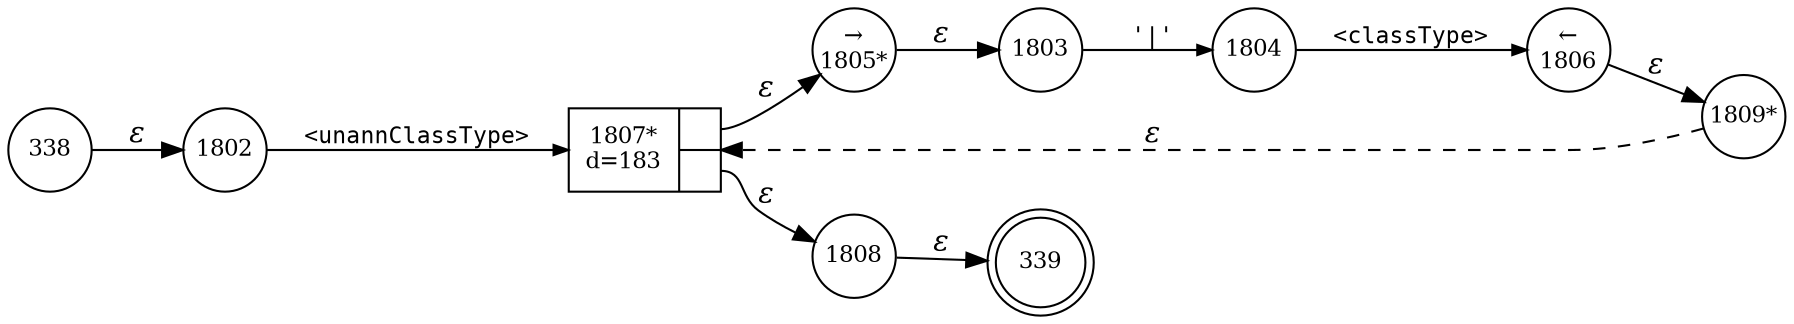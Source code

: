 digraph ATN {
rankdir=LR;
s339[fontsize=11, label="339", shape=doublecircle, fixedsize=true, width=.6];
s1808[fontsize=11,label="1808", shape=circle, fixedsize=true, width=.55, peripheries=1];
s1809[fontsize=11,label="1809*", shape=circle, fixedsize=true, width=.55, peripheries=1];
s338[fontsize=11,label="338", shape=circle, fixedsize=true, width=.55, peripheries=1];
s1802[fontsize=11,label="1802", shape=circle, fixedsize=true, width=.55, peripheries=1];
s1803[fontsize=11,label="1803", shape=circle, fixedsize=true, width=.55, peripheries=1];
s1804[fontsize=11,label="1804", shape=circle, fixedsize=true, width=.55, peripheries=1];
s1805[fontsize=11,label="&rarr;\n1805*", shape=circle, fixedsize=true, width=.55, peripheries=1];
s1806[fontsize=11,label="&larr;\n1806", shape=circle, fixedsize=true, width=.55, peripheries=1];
s1807[fontsize=11,label="{1807*\nd=183|{<p0>|<p1>}}", shape=record, fixedsize=false, peripheries=1];
s338 -> s1802 [fontname="Times-Italic", label="&epsilon;"];
s1802 -> s1807 [fontsize=11, fontname="Courier", arrowsize=.7, label = "<unannClassType>", arrowhead = normal];
s1807:p0 -> s1805 [fontname="Times-Italic", label="&epsilon;"];
s1807:p1 -> s1808 [fontname="Times-Italic", label="&epsilon;"];
s1805 -> s1803 [fontname="Times-Italic", label="&epsilon;"];
s1808 -> s339 [fontname="Times-Italic", label="&epsilon;"];
s1803 -> s1804 [fontsize=11, fontname="Courier", arrowsize=.7, label = "'|'", arrowhead = normal];
s1804 -> s1806 [fontsize=11, fontname="Courier", arrowsize=.7, label = "<classType>", arrowhead = normal];
s1806 -> s1809 [fontname="Times-Italic", label="&epsilon;"];
s1809 -> s1807 [fontname="Times-Italic", label="&epsilon;", style="dashed"];
}
